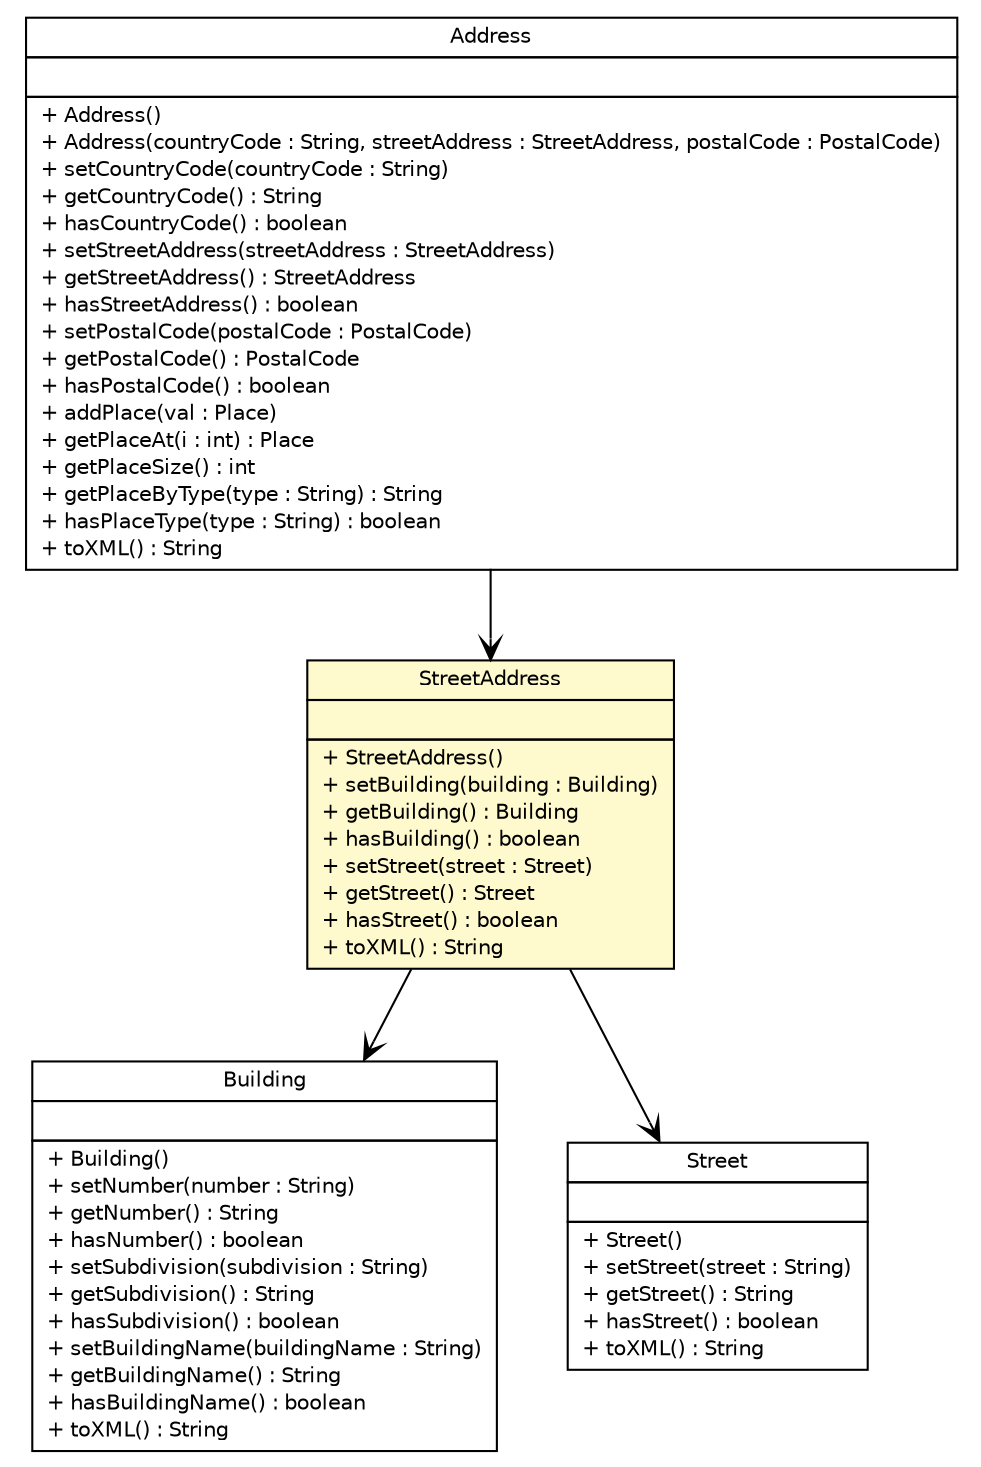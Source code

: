#!/usr/local/bin/dot
#
# Class diagram 
# Generated by UMLGraph version R5_6-24-gf6e263 (http://www.umlgraph.org/)
#

digraph G {
	edge [fontname="Helvetica",fontsize=10,labelfontname="Helvetica",labelfontsize=10];
	node [fontname="Helvetica",fontsize=10,shape=plaintext];
	nodesep=0.25;
	ranksep=0.5;
	// nl.geozet.openls.databinding.openls.Building
	c356 [label=<<table title="nl.geozet.openls.databinding.openls.Building" border="0" cellborder="1" cellspacing="0" cellpadding="2" port="p" href="./Building.html">
		<tr><td><table border="0" cellspacing="0" cellpadding="1">
<tr><td align="center" balign="center"> Building </td></tr>
		</table></td></tr>
		<tr><td><table border="0" cellspacing="0" cellpadding="1">
<tr><td align="left" balign="left">  </td></tr>
		</table></td></tr>
		<tr><td><table border="0" cellspacing="0" cellpadding="1">
<tr><td align="left" balign="left"> + Building() </td></tr>
<tr><td align="left" balign="left"> + setNumber(number : String) </td></tr>
<tr><td align="left" balign="left"> + getNumber() : String </td></tr>
<tr><td align="left" balign="left"> + hasNumber() : boolean </td></tr>
<tr><td align="left" balign="left"> + setSubdivision(subdivision : String) </td></tr>
<tr><td align="left" balign="left"> + getSubdivision() : String </td></tr>
<tr><td align="left" balign="left"> + hasSubdivision() : boolean </td></tr>
<tr><td align="left" balign="left"> + setBuildingName(buildingName : String) </td></tr>
<tr><td align="left" balign="left"> + getBuildingName() : String </td></tr>
<tr><td align="left" balign="left"> + hasBuildingName() : boolean </td></tr>
<tr><td align="left" balign="left"> + toXML() : String </td></tr>
		</table></td></tr>
		</table>>, URL="./Building.html", fontname="Helvetica", fontcolor="black", fontsize=10.0];
	// nl.geozet.openls.databinding.openls.StreetAddress
	c357 [label=<<table title="nl.geozet.openls.databinding.openls.StreetAddress" border="0" cellborder="1" cellspacing="0" cellpadding="2" port="p" bgcolor="lemonChiffon" href="./StreetAddress.html">
		<tr><td><table border="0" cellspacing="0" cellpadding="1">
<tr><td align="center" balign="center"> StreetAddress </td></tr>
		</table></td></tr>
		<tr><td><table border="0" cellspacing="0" cellpadding="1">
<tr><td align="left" balign="left">  </td></tr>
		</table></td></tr>
		<tr><td><table border="0" cellspacing="0" cellpadding="1">
<tr><td align="left" balign="left"> + StreetAddress() </td></tr>
<tr><td align="left" balign="left"> + setBuilding(building : Building) </td></tr>
<tr><td align="left" balign="left"> + getBuilding() : Building </td></tr>
<tr><td align="left" balign="left"> + hasBuilding() : boolean </td></tr>
<tr><td align="left" balign="left"> + setStreet(street : Street) </td></tr>
<tr><td align="left" balign="left"> + getStreet() : Street </td></tr>
<tr><td align="left" balign="left"> + hasStreet() : boolean </td></tr>
<tr><td align="left" balign="left"> + toXML() : String </td></tr>
		</table></td></tr>
		</table>>, URL="./StreetAddress.html", fontname="Helvetica", fontcolor="black", fontsize=10.0];
	// nl.geozet.openls.databinding.openls.Address
	c361 [label=<<table title="nl.geozet.openls.databinding.openls.Address" border="0" cellborder="1" cellspacing="0" cellpadding="2" port="p" href="./Address.html">
		<tr><td><table border="0" cellspacing="0" cellpadding="1">
<tr><td align="center" balign="center"> Address </td></tr>
		</table></td></tr>
		<tr><td><table border="0" cellspacing="0" cellpadding="1">
<tr><td align="left" balign="left">  </td></tr>
		</table></td></tr>
		<tr><td><table border="0" cellspacing="0" cellpadding="1">
<tr><td align="left" balign="left"> + Address() </td></tr>
<tr><td align="left" balign="left"> + Address(countryCode : String, streetAddress : StreetAddress, postalCode : PostalCode) </td></tr>
<tr><td align="left" balign="left"> + setCountryCode(countryCode : String) </td></tr>
<tr><td align="left" balign="left"> + getCountryCode() : String </td></tr>
<tr><td align="left" balign="left"> + hasCountryCode() : boolean </td></tr>
<tr><td align="left" balign="left"> + setStreetAddress(streetAddress : StreetAddress) </td></tr>
<tr><td align="left" balign="left"> + getStreetAddress() : StreetAddress </td></tr>
<tr><td align="left" balign="left"> + hasStreetAddress() : boolean </td></tr>
<tr><td align="left" balign="left"> + setPostalCode(postalCode : PostalCode) </td></tr>
<tr><td align="left" balign="left"> + getPostalCode() : PostalCode </td></tr>
<tr><td align="left" balign="left"> + hasPostalCode() : boolean </td></tr>
<tr><td align="left" balign="left"> + addPlace(val : Place) </td></tr>
<tr><td align="left" balign="left"> + getPlaceAt(i : int) : Place </td></tr>
<tr><td align="left" balign="left"> + getPlaceSize() : int </td></tr>
<tr><td align="left" balign="left"> + getPlaceByType(type : String) : String </td></tr>
<tr><td align="left" balign="left"> + hasPlaceType(type : String) : boolean </td></tr>
<tr><td align="left" balign="left"> + toXML() : String </td></tr>
		</table></td></tr>
		</table>>, URL="./Address.html", fontname="Helvetica", fontcolor="black", fontsize=10.0];
	// nl.geozet.openls.databinding.openls.Street
	c364 [label=<<table title="nl.geozet.openls.databinding.openls.Street" border="0" cellborder="1" cellspacing="0" cellpadding="2" port="p" href="./Street.html">
		<tr><td><table border="0" cellspacing="0" cellpadding="1">
<tr><td align="center" balign="center"> Street </td></tr>
		</table></td></tr>
		<tr><td><table border="0" cellspacing="0" cellpadding="1">
<tr><td align="left" balign="left">  </td></tr>
		</table></td></tr>
		<tr><td><table border="0" cellspacing="0" cellpadding="1">
<tr><td align="left" balign="left"> + Street() </td></tr>
<tr><td align="left" balign="left"> + setStreet(street : String) </td></tr>
<tr><td align="left" balign="left"> + getStreet() : String </td></tr>
<tr><td align="left" balign="left"> + hasStreet() : boolean </td></tr>
<tr><td align="left" balign="left"> + toXML() : String </td></tr>
		</table></td></tr>
		</table>>, URL="./Street.html", fontname="Helvetica", fontcolor="black", fontsize=10.0];
	// nl.geozet.openls.databinding.openls.StreetAddress NAVASSOC nl.geozet.openls.databinding.openls.Building
	c357:p -> c356:p [taillabel="", label="", headlabel="", fontname="Helvetica", fontcolor="black", fontsize=10.0, color="black", arrowhead=open];
	// nl.geozet.openls.databinding.openls.StreetAddress NAVASSOC nl.geozet.openls.databinding.openls.Street
	c357:p -> c364:p [taillabel="", label="", headlabel="", fontname="Helvetica", fontcolor="black", fontsize=10.0, color="black", arrowhead=open];
	// nl.geozet.openls.databinding.openls.Address NAVASSOC nl.geozet.openls.databinding.openls.StreetAddress
	c361:p -> c357:p [taillabel="", label="", headlabel="", fontname="Helvetica", fontcolor="black", fontsize=10.0, color="black", arrowhead=open];
}

